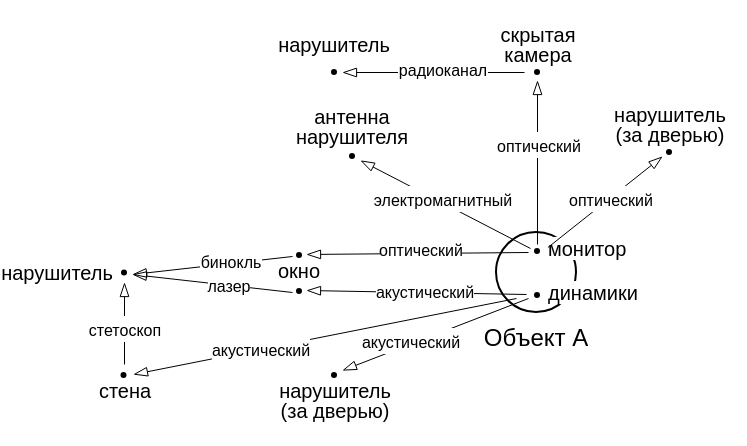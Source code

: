 <mxfile version="22.1.21" type="device">
  <diagram name="Страница — 1" id="K_zEX6VsGvgMb8bgnzBZ">
    <mxGraphModel dx="560" dy="328" grid="1" gridSize="10" guides="1" tooltips="1" connect="1" arrows="1" fold="1" page="1" pageScale="1" pageWidth="1600" pageHeight="900" math="0" shadow="0">
      <root>
        <mxCell id="0" />
        <mxCell id="1" parent="0" />
        <mxCell id="D2QjYySZyVxiEh5gyAXJ-1" value="" style="ellipse;whiteSpace=wrap;html=1;" parent="1" vertex="1">
          <mxGeometry x="480" y="400" width="40" height="40" as="geometry" />
        </mxCell>
        <mxCell id="D2QjYySZyVxiEh5gyAXJ-2" value="" style="ellipse;whiteSpace=wrap;html=1;fillColor=#000000;strokeColor=none;" parent="1" vertex="1">
          <mxGeometry x="499" y="408" width="3" height="3" as="geometry" />
        </mxCell>
        <mxCell id="D2QjYySZyVxiEh5gyAXJ-3" value="&lt;font style=&quot;font-size: 10px;&quot;&gt;монитор&lt;/font&gt;" style="text;html=1;strokeColor=none;fillColor=default;align=left;verticalAlign=middle;whiteSpace=wrap;rounded=0;" parent="1" vertex="1">
          <mxGeometry x="504" y="402.5" width="58" height="11.5" as="geometry" />
        </mxCell>
        <mxCell id="D2QjYySZyVxiEh5gyAXJ-4" value="" style="ellipse;whiteSpace=wrap;html=1;fillColor=#000000;strokeColor=none;" parent="1" vertex="1">
          <mxGeometry x="499" y="430" width="3" height="3" as="geometry" />
        </mxCell>
        <mxCell id="D2QjYySZyVxiEh5gyAXJ-5" value="&lt;font style=&quot;font-size: 10px;&quot;&gt;динамики&lt;/font&gt;" style="text;html=1;strokeColor=none;fillColor=default;align=left;verticalAlign=middle;whiteSpace=wrap;rounded=0;" parent="1" vertex="1">
          <mxGeometry x="504" y="424.5" width="68" height="11.5" as="geometry" />
        </mxCell>
        <mxCell id="D2QjYySZyVxiEh5gyAXJ-6" value="Объект А" style="text;html=1;strokeColor=none;fillColor=default;align=center;verticalAlign=middle;whiteSpace=wrap;rounded=0;" parent="1" vertex="1">
          <mxGeometry x="466" y="447" width="68" height="11.5" as="geometry" />
        </mxCell>
        <mxCell id="D2QjYySZyVxiEh5gyAXJ-7" value="" style="ellipse;whiteSpace=wrap;html=1;fillColor=#000000;strokeColor=none;" parent="1" vertex="1">
          <mxGeometry x="499" y="318.5" width="3" height="3" as="geometry" />
        </mxCell>
        <mxCell id="D2QjYySZyVxiEh5gyAXJ-8" value="&lt;p style=&quot;line-height: 70%;&quot;&gt;&lt;font style=&quot;font-size: 10px;&quot;&gt;скрытая камера&lt;/font&gt;&lt;/p&gt;" style="text;html=1;strokeColor=none;fillColor=default;align=center;verticalAlign=middle;whiteSpace=wrap;rounded=0;" parent="1" vertex="1">
          <mxGeometry x="472.5" y="300" width="56" height="11.5" as="geometry" />
        </mxCell>
        <mxCell id="D2QjYySZyVxiEh5gyAXJ-10" value="" style="endArrow=blockThin;html=1;rounded=0;endFill=0;strokeWidth=0.5;" parent="1" edge="1">
          <mxGeometry width="50" height="50" relative="1" as="geometry">
            <mxPoint x="500.5" y="406" as="sourcePoint" />
            <mxPoint x="500.5" y="324" as="targetPoint" />
          </mxGeometry>
        </mxCell>
        <mxCell id="kqzkL6HVJ6pBjtvg17pY-1" value="&lt;font style=&quot;font-size: 8px;&quot;&gt;оптический&lt;/font&gt;" style="edgeLabel;html=1;align=center;verticalAlign=middle;resizable=0;points=[];" vertex="1" connectable="0" parent="D2QjYySZyVxiEh5gyAXJ-10">
          <mxGeometry x="0.142" relative="1" as="geometry">
            <mxPoint y="-3" as="offset" />
          </mxGeometry>
        </mxCell>
        <mxCell id="kqzkL6HVJ6pBjtvg17pY-2" value="" style="ellipse;whiteSpace=wrap;html=1;fillColor=#000000;strokeColor=none;" vertex="1" parent="1">
          <mxGeometry x="380" y="410" width="3" height="3" as="geometry" />
        </mxCell>
        <mxCell id="kqzkL6HVJ6pBjtvg17pY-3" value="&lt;p style=&quot;line-height: 70%;&quot;&gt;&lt;font style=&quot;font-size: 10px;&quot;&gt;окно&lt;/font&gt;&lt;/p&gt;" style="text;html=1;strokeColor=none;fillColor=default;align=center;verticalAlign=middle;whiteSpace=wrap;rounded=0;" vertex="1" parent="1">
          <mxGeometry x="363" y="413.5" width="37" height="11.5" as="geometry" />
        </mxCell>
        <mxCell id="kqzkL6HVJ6pBjtvg17pY-4" value="" style="endArrow=blockThin;html=1;rounded=0;endFill=0;strokeWidth=0.5;" edge="1" parent="1">
          <mxGeometry width="50" height="50" relative="1" as="geometry">
            <mxPoint x="496" y="410" as="sourcePoint" />
            <mxPoint x="385" y="411" as="targetPoint" />
          </mxGeometry>
        </mxCell>
        <mxCell id="kqzkL6HVJ6pBjtvg17pY-5" value="&lt;font style=&quot;font-size: 8px;&quot;&gt;оптический&lt;/font&gt;" style="edgeLabel;html=1;align=center;verticalAlign=middle;resizable=0;points=[];" vertex="1" connectable="0" parent="kqzkL6HVJ6pBjtvg17pY-4">
          <mxGeometry x="0.142" relative="1" as="geometry">
            <mxPoint x="9" y="-3" as="offset" />
          </mxGeometry>
        </mxCell>
        <mxCell id="kqzkL6HVJ6pBjtvg17pY-8" value="" style="ellipse;whiteSpace=wrap;html=1;fillColor=#000000;strokeColor=none;" vertex="1" parent="1">
          <mxGeometry x="565" y="358.5" width="3" height="3" as="geometry" />
        </mxCell>
        <mxCell id="kqzkL6HVJ6pBjtvg17pY-9" value="&lt;p style=&quot;line-height: 70%;&quot;&gt;&lt;font style=&quot;font-size: 10px;&quot;&gt;нарушитель (за&amp;nbsp;дверью)&lt;/font&gt;&lt;/p&gt;" style="text;html=1;strokeColor=none;fillColor=default;align=center;verticalAlign=middle;whiteSpace=wrap;rounded=0;" vertex="1" parent="1">
          <mxGeometry x="528.5" y="340" width="76" height="11.5" as="geometry" />
        </mxCell>
        <mxCell id="kqzkL6HVJ6pBjtvg17pY-10" value="" style="endArrow=blockThin;html=1;rounded=0;endFill=0;strokeWidth=0.5;" edge="1" parent="1">
          <mxGeometry width="50" height="50" relative="1" as="geometry">
            <mxPoint x="505.71" y="407.5" as="sourcePoint" />
            <mxPoint x="563" y="362" as="targetPoint" />
          </mxGeometry>
        </mxCell>
        <mxCell id="kqzkL6HVJ6pBjtvg17pY-11" value="&lt;font style=&quot;font-size: 8px;&quot;&gt;оптический&lt;/font&gt;" style="edgeLabel;html=1;align=center;verticalAlign=middle;resizable=0;points=[];" vertex="1" connectable="0" parent="kqzkL6HVJ6pBjtvg17pY-10">
          <mxGeometry x="0.142" relative="1" as="geometry">
            <mxPoint x="-2" y="1" as="offset" />
          </mxGeometry>
        </mxCell>
        <mxCell id="kqzkL6HVJ6pBjtvg17pY-12" value="" style="ellipse;whiteSpace=wrap;html=1;fillColor=#000000;strokeColor=none;" vertex="1" parent="1">
          <mxGeometry x="406.5" y="360.5" width="3" height="3" as="geometry" />
        </mxCell>
        <mxCell id="kqzkL6HVJ6pBjtvg17pY-13" value="&lt;p style=&quot;line-height: 70%;&quot;&gt;&lt;font style=&quot;font-size: 10px;&quot;&gt;антенна нарушителя&lt;/font&gt;&lt;/p&gt;" style="text;html=1;strokeColor=none;fillColor=default;align=center;verticalAlign=middle;whiteSpace=wrap;rounded=0;" vertex="1" parent="1">
          <mxGeometry x="380" y="342" width="56" height="10" as="geometry" />
        </mxCell>
        <mxCell id="kqzkL6HVJ6pBjtvg17pY-14" value="" style="endArrow=blockThin;html=1;rounded=0;endFill=0;strokeWidth=0.5;" edge="1" parent="1">
          <mxGeometry width="50" height="50" relative="1" as="geometry">
            <mxPoint x="497" y="408" as="sourcePoint" />
            <mxPoint x="412" y="364" as="targetPoint" />
          </mxGeometry>
        </mxCell>
        <mxCell id="kqzkL6HVJ6pBjtvg17pY-15" value="&lt;font style=&quot;font-size: 8px;&quot;&gt;электромагнитный&lt;/font&gt;" style="edgeLabel;html=1;align=center;verticalAlign=middle;resizable=0;points=[];" vertex="1" connectable="0" parent="kqzkL6HVJ6pBjtvg17pY-14">
          <mxGeometry x="0.142" relative="1" as="geometry">
            <mxPoint x="4" as="offset" />
          </mxGeometry>
        </mxCell>
        <mxCell id="kqzkL6HVJ6pBjtvg17pY-17" value="" style="ellipse;whiteSpace=wrap;html=1;fillColor=#000000;strokeColor=none;" vertex="1" parent="1">
          <mxGeometry x="397.5" y="470" width="3" height="3" as="geometry" />
        </mxCell>
        <mxCell id="kqzkL6HVJ6pBjtvg17pY-18" value="&lt;p style=&quot;line-height: 70%;&quot;&gt;&lt;font style=&quot;font-size: 10px;&quot;&gt;нарушитель (за дверью)&lt;/font&gt;&lt;/p&gt;" style="text;html=1;strokeColor=none;fillColor=default;align=center;verticalAlign=middle;whiteSpace=wrap;rounded=0;" vertex="1" parent="1">
          <mxGeometry x="371" y="479" width="56.5" height="10" as="geometry" />
        </mxCell>
        <mxCell id="kqzkL6HVJ6pBjtvg17pY-19" value="" style="endArrow=blockThin;html=1;rounded=0;endFill=0;strokeWidth=0.5;" edge="1" parent="1">
          <mxGeometry width="50" height="50" relative="1" as="geometry">
            <mxPoint x="496" y="433" as="sourcePoint" />
            <mxPoint x="403" y="469" as="targetPoint" />
          </mxGeometry>
        </mxCell>
        <mxCell id="kqzkL6HVJ6pBjtvg17pY-20" value="&lt;font style=&quot;font-size: 8px;&quot;&gt;акустический&lt;/font&gt;" style="edgeLabel;html=1;align=center;verticalAlign=middle;resizable=0;points=[];" vertex="1" connectable="0" parent="kqzkL6HVJ6pBjtvg17pY-19">
          <mxGeometry x="0.142" relative="1" as="geometry">
            <mxPoint x="-6" as="offset" />
          </mxGeometry>
        </mxCell>
        <mxCell id="kqzkL6HVJ6pBjtvg17pY-24" value="" style="endArrow=blockThin;html=1;rounded=0;endFill=0;strokeWidth=0.5;" edge="1" parent="1">
          <mxGeometry width="50" height="50" relative="1" as="geometry">
            <mxPoint x="495" y="431" as="sourcePoint" />
            <mxPoint x="385" y="429" as="targetPoint" />
          </mxGeometry>
        </mxCell>
        <mxCell id="kqzkL6HVJ6pBjtvg17pY-25" value="&lt;font style=&quot;font-size: 8px;&quot;&gt;акустический&lt;/font&gt;" style="edgeLabel;html=1;align=center;verticalAlign=middle;resizable=0;points=[];" vertex="1" connectable="0" parent="kqzkL6HVJ6pBjtvg17pY-24">
          <mxGeometry x="0.142" relative="1" as="geometry">
            <mxPoint x="12" y="-1" as="offset" />
          </mxGeometry>
        </mxCell>
        <mxCell id="kqzkL6HVJ6pBjtvg17pY-26" value="" style="ellipse;whiteSpace=wrap;html=1;fillColor=#000000;strokeColor=none;" vertex="1" parent="1">
          <mxGeometry x="380" y="428" width="3" height="3" as="geometry" />
        </mxCell>
        <mxCell id="kqzkL6HVJ6pBjtvg17pY-27" value="" style="ellipse;whiteSpace=wrap;html=1;fillColor=#000000;strokeColor=none;" vertex="1" parent="1">
          <mxGeometry x="292.5" y="418.75" width="3" height="3" as="geometry" />
        </mxCell>
        <mxCell id="kqzkL6HVJ6pBjtvg17pY-28" value="&lt;p style=&quot;line-height: 70%;&quot;&gt;&lt;font style=&quot;font-size: 10px;&quot;&gt;нарушитель&lt;/font&gt;&lt;/p&gt;" style="text;html=1;strokeColor=none;fillColor=default;align=center;verticalAlign=middle;whiteSpace=wrap;rounded=0;" vertex="1" parent="1">
          <mxGeometry x="232" y="415.25" width="56.5" height="10" as="geometry" />
        </mxCell>
        <mxCell id="kqzkL6HVJ6pBjtvg17pY-29" value="" style="endArrow=blockThin;html=1;rounded=0;endFill=0;strokeWidth=0.5;" edge="1" parent="1">
          <mxGeometry width="50" height="50" relative="1" as="geometry">
            <mxPoint x="378" y="412" as="sourcePoint" />
            <mxPoint x="298" y="421" as="targetPoint" />
          </mxGeometry>
        </mxCell>
        <mxCell id="kqzkL6HVJ6pBjtvg17pY-30" value="&lt;font style=&quot;font-size: 8px;&quot;&gt;бинокль&lt;/font&gt;" style="edgeLabel;html=1;align=center;verticalAlign=middle;resizable=0;points=[];" vertex="1" connectable="0" parent="kqzkL6HVJ6pBjtvg17pY-29">
          <mxGeometry x="0.142" relative="1" as="geometry">
            <mxPoint x="14" y="-3" as="offset" />
          </mxGeometry>
        </mxCell>
        <mxCell id="kqzkL6HVJ6pBjtvg17pY-31" value="" style="endArrow=blockThin;html=1;rounded=0;endFill=0;strokeWidth=0.5;" edge="1" parent="1">
          <mxGeometry width="50" height="50" relative="1" as="geometry">
            <mxPoint x="378" y="430" as="sourcePoint" />
            <mxPoint x="298" y="421" as="targetPoint" />
          </mxGeometry>
        </mxCell>
        <mxCell id="kqzkL6HVJ6pBjtvg17pY-32" value="&lt;font style=&quot;font-size: 8px;&quot;&gt;лазер&lt;/font&gt;" style="edgeLabel;html=1;align=center;verticalAlign=middle;resizable=0;points=[];" vertex="1" connectable="0" parent="kqzkL6HVJ6pBjtvg17pY-31">
          <mxGeometry x="0.142" relative="1" as="geometry">
            <mxPoint x="13" y="1" as="offset" />
          </mxGeometry>
        </mxCell>
        <mxCell id="kqzkL6HVJ6pBjtvg17pY-33" value="" style="ellipse;whiteSpace=wrap;html=1;fillColor=#000000;strokeColor=none;" vertex="1" parent="1">
          <mxGeometry x="397.5" y="318.5" width="3" height="3" as="geometry" />
        </mxCell>
        <mxCell id="kqzkL6HVJ6pBjtvg17pY-34" value="&lt;p style=&quot;line-height: 70%;&quot;&gt;&lt;font style=&quot;font-size: 10px;&quot;&gt;нарушитель&lt;/font&gt;&lt;/p&gt;" style="text;html=1;strokeColor=none;fillColor=default;align=center;verticalAlign=middle;whiteSpace=wrap;rounded=0;" vertex="1" parent="1">
          <mxGeometry x="371" y="300" width="56" height="11.5" as="geometry" />
        </mxCell>
        <mxCell id="kqzkL6HVJ6pBjtvg17pY-35" value="" style="endArrow=blockThin;html=1;rounded=0;endFill=0;strokeWidth=0.5;" edge="1" parent="1">
          <mxGeometry width="50" height="50" relative="1" as="geometry">
            <mxPoint x="494" y="320" as="sourcePoint" />
            <mxPoint x="403" y="320" as="targetPoint" />
          </mxGeometry>
        </mxCell>
        <mxCell id="kqzkL6HVJ6pBjtvg17pY-36" value="&lt;font style=&quot;font-size: 8px;&quot;&gt;радиоканал&lt;/font&gt;" style="edgeLabel;html=1;align=center;verticalAlign=middle;resizable=0;points=[];" vertex="1" connectable="0" parent="kqzkL6HVJ6pBjtvg17pY-35">
          <mxGeometry x="0.142" relative="1" as="geometry">
            <mxPoint x="11" y="-2" as="offset" />
          </mxGeometry>
        </mxCell>
        <mxCell id="kqzkL6HVJ6pBjtvg17pY-37" value="" style="ellipse;whiteSpace=wrap;html=1;fillColor=#000000;strokeColor=none;" vertex="1" parent="1">
          <mxGeometry x="292.25" y="470" width="3" height="3" as="geometry" />
        </mxCell>
        <mxCell id="kqzkL6HVJ6pBjtvg17pY-38" value="&lt;p style=&quot;line-height: 70%;&quot;&gt;&lt;font style=&quot;font-size: 10px;&quot;&gt;стена&lt;/font&gt;&lt;/p&gt;" style="text;html=1;strokeColor=none;fillColor=default;align=center;verticalAlign=middle;whiteSpace=wrap;rounded=0;" vertex="1" parent="1">
          <mxGeometry x="265.75" y="474" width="56.5" height="10" as="geometry" />
        </mxCell>
        <mxCell id="kqzkL6HVJ6pBjtvg17pY-39" value="" style="endArrow=blockThin;html=1;rounded=0;endFill=0;strokeWidth=0.5;" edge="1" parent="1">
          <mxGeometry width="50" height="50" relative="1" as="geometry">
            <mxPoint x="490" y="433" as="sourcePoint" />
            <mxPoint x="298.5" y="471" as="targetPoint" />
          </mxGeometry>
        </mxCell>
        <mxCell id="kqzkL6HVJ6pBjtvg17pY-40" value="&lt;font style=&quot;font-size: 8px;&quot;&gt;акустический&lt;/font&gt;" style="edgeLabel;html=1;align=center;verticalAlign=middle;resizable=0;points=[];" vertex="1" connectable="0" parent="kqzkL6HVJ6pBjtvg17pY-39">
          <mxGeometry x="0.142" relative="1" as="geometry">
            <mxPoint x="-19" y="3" as="offset" />
          </mxGeometry>
        </mxCell>
        <mxCell id="kqzkL6HVJ6pBjtvg17pY-41" value="" style="endArrow=blockThin;html=1;rounded=0;endFill=0;strokeWidth=0.5;" edge="1" parent="1">
          <mxGeometry width="50" height="50" relative="1" as="geometry">
            <mxPoint x="294" y="466" as="sourcePoint" />
            <mxPoint x="294" y="425" as="targetPoint" />
          </mxGeometry>
        </mxCell>
        <mxCell id="kqzkL6HVJ6pBjtvg17pY-42" value="&lt;font style=&quot;font-size: 8px;&quot;&gt;стетоскоп&lt;/font&gt;" style="edgeLabel;html=1;align=center;verticalAlign=middle;resizable=0;points=[];" vertex="1" connectable="0" parent="kqzkL6HVJ6pBjtvg17pY-41">
          <mxGeometry x="0.142" relative="1" as="geometry">
            <mxPoint y="5" as="offset" />
          </mxGeometry>
        </mxCell>
      </root>
    </mxGraphModel>
  </diagram>
</mxfile>
